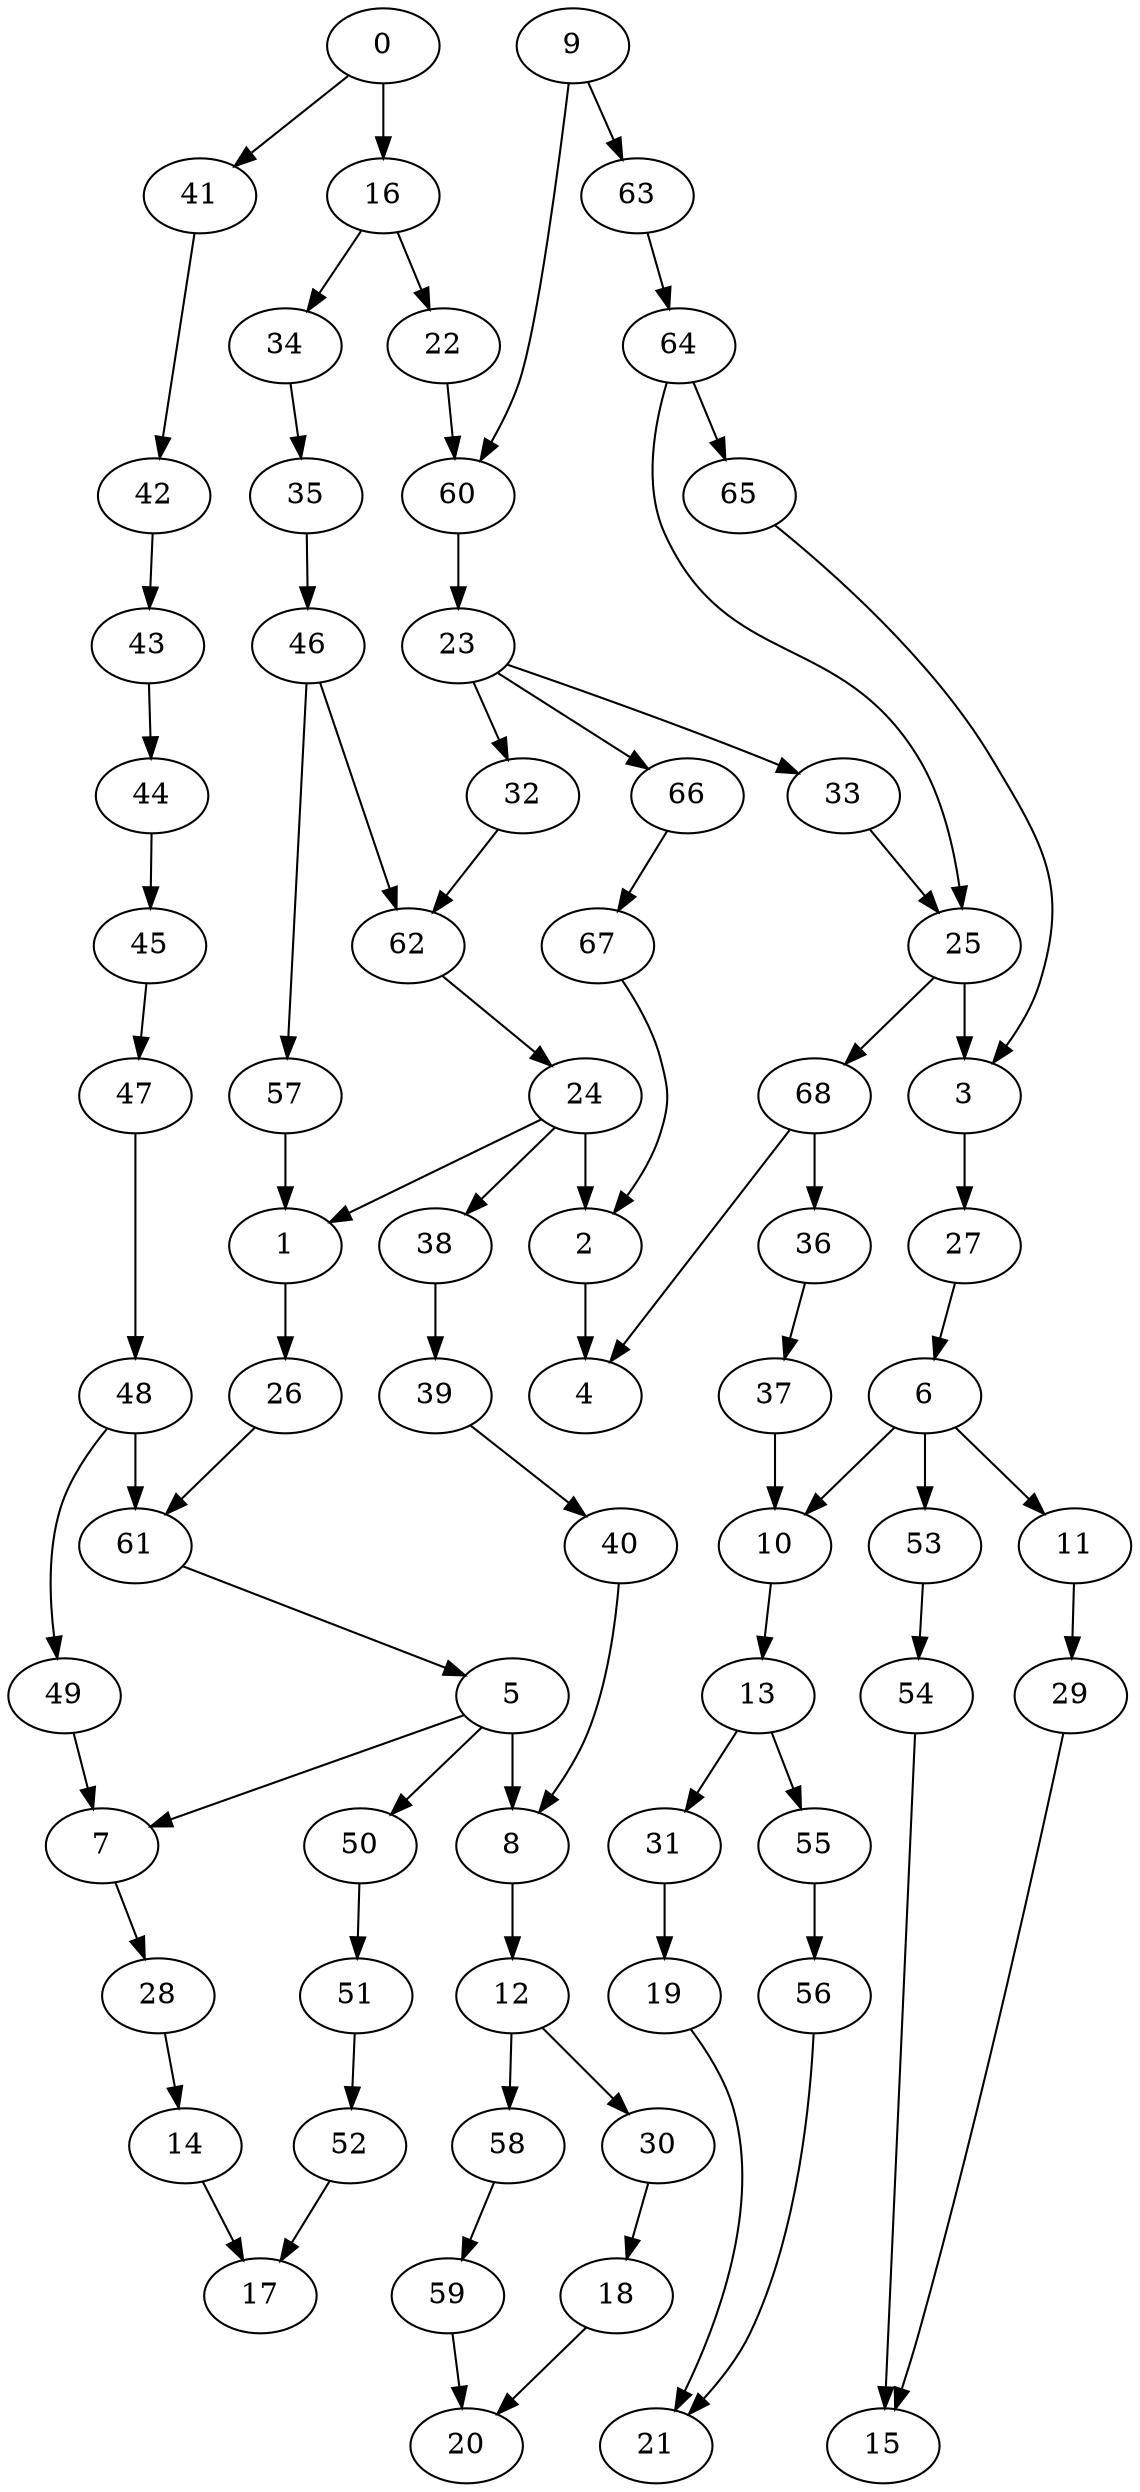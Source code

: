 digraph g {
0;
1;
2;
3;
4;
5;
6;
7;
8;
9;
10;
11;
12;
13;
14;
15;
16;
17;
18;
19;
20;
21;
22;
23;
24;
25;
26;
27;
28;
29;
30;
31;
32;
33;
34;
35;
36;
37;
38;
39;
40;
41;
42;
43;
44;
45;
46;
47;
48;
49;
50;
51;
52;
53;
54;
55;
56;
57;
58;
59;
60;
61;
62;
63;
64;
65;
66;
67;
68;
0 -> 16 [weight=2];
0 -> 41 [weight=0];
1 -> 26 [weight=0];
2 -> 4 [weight=2];
3 -> 27 [weight=1];
5 -> 7 [weight=0];
5 -> 8 [weight=1];
5 -> 50 [weight=0];
6 -> 10 [weight=1];
6 -> 11 [weight=0];
6 -> 53 [weight=0];
7 -> 28 [weight=0];
8 -> 12 [weight=1];
9 -> 60 [weight=0];
9 -> 63 [weight=0];
10 -> 13 [weight=0];
11 -> 29 [weight=0];
12 -> 30 [weight=0];
12 -> 58 [weight=0];
13 -> 31 [weight=0];
13 -> 55 [weight=0];
14 -> 17 [weight=0];
16 -> 22 [weight=0];
16 -> 34 [weight=0];
18 -> 20 [weight=0];
19 -> 21 [weight=0];
22 -> 60 [weight=0];
23 -> 32 [weight=0];
23 -> 33 [weight=0];
23 -> 66 [weight=0];
24 -> 1 [weight=0];
24 -> 2 [weight=1];
24 -> 38 [weight=0];
25 -> 3 [weight=2];
25 -> 68 [weight=0];
26 -> 61 [weight=0];
27 -> 6 [weight=0];
28 -> 14 [weight=0];
29 -> 15 [weight=0];
30 -> 18 [weight=0];
31 -> 19 [weight=0];
32 -> 62 [weight=0];
33 -> 25 [weight=0];
34 -> 35 [weight=0];
35 -> 46 [weight=0];
36 -> 37 [weight=0];
37 -> 10 [weight=2];
38 -> 39 [weight=0];
39 -> 40 [weight=0];
40 -> 8 [weight=0];
41 -> 42 [weight=0];
42 -> 43 [weight=0];
43 -> 44 [weight=0];
44 -> 45 [weight=0];
45 -> 47 [weight=0];
46 -> 62 [weight=0];
46 -> 57 [weight=0];
47 -> 48 [weight=0];
48 -> 61 [weight=3];
48 -> 49 [weight=0];
49 -> 7 [weight=0];
50 -> 51 [weight=0];
51 -> 52 [weight=0];
52 -> 17 [weight=0];
53 -> 54 [weight=0];
54 -> 15 [weight=0];
55 -> 56 [weight=0];
56 -> 21 [weight=0];
57 -> 1 [weight=1];
58 -> 59 [weight=0];
59 -> 20 [weight=0];
60 -> 23 [weight=1];
61 -> 5 [weight=0];
62 -> 24 [weight=0];
63 -> 64 [weight=0];
64 -> 25 [weight=0];
64 -> 65 [weight=0];
65 -> 3 [weight=0];
66 -> 67 [weight=0];
67 -> 2 [weight=0];
68 -> 4 [weight=0];
68 -> 36 [weight=0];
}
